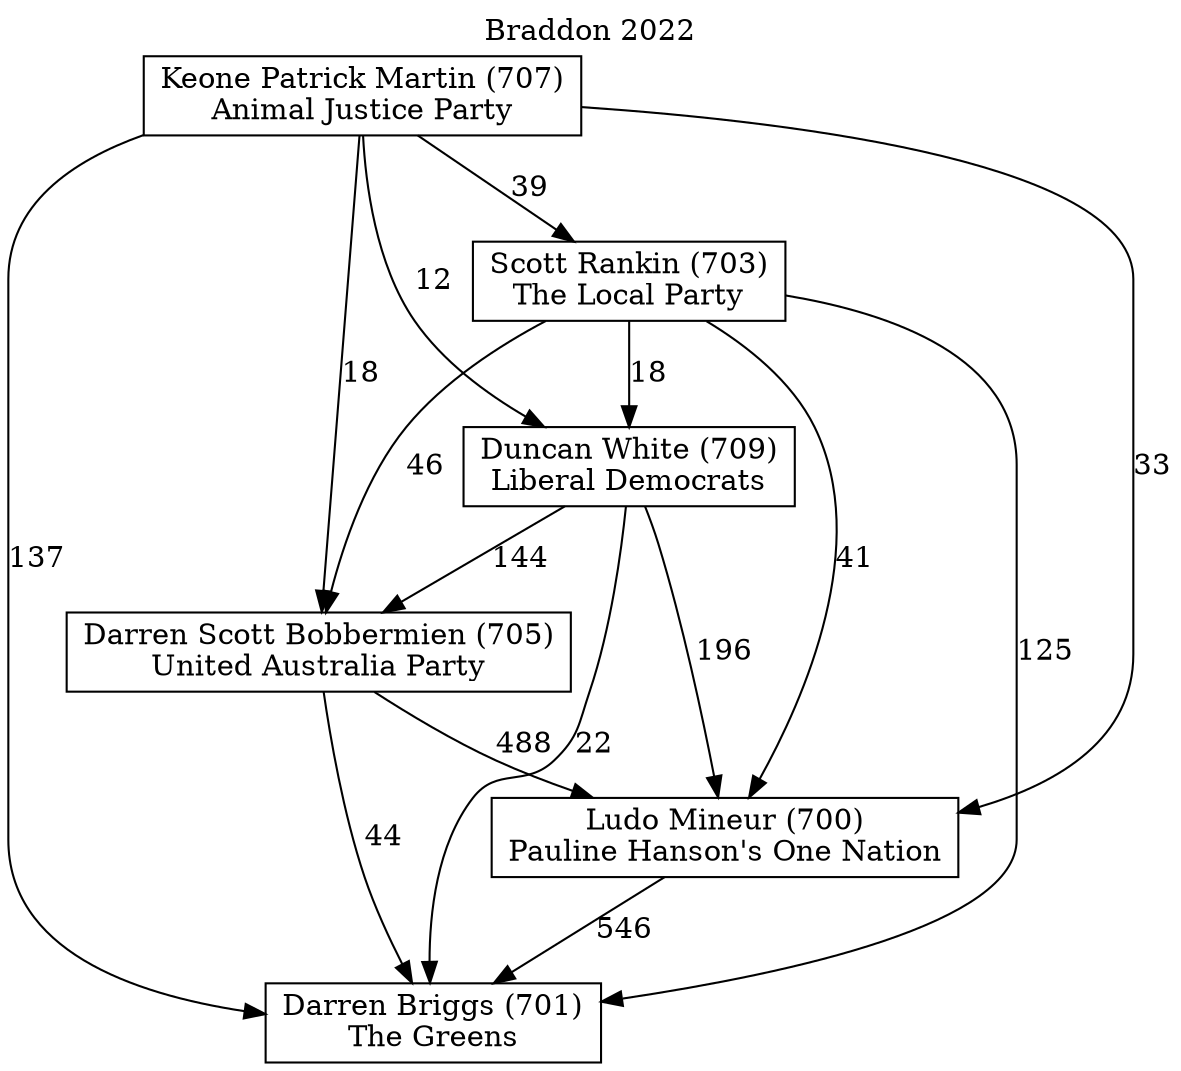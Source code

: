 // House preference flow
digraph "Darren Briggs (701)_Braddon_2022" {
	graph [label="Braddon 2022" labelloc=t mclimit=10]
	node [shape=box]
	"Darren Briggs (701)" [label="Darren Briggs (701)
The Greens"]
	"Darren Scott Bobbermien (705)" [label="Darren Scott Bobbermien (705)
United Australia Party"]
	"Duncan White (709)" [label="Duncan White (709)
Liberal Democrats"]
	"Keone Patrick Martin (707)" [label="Keone Patrick Martin (707)
Animal Justice Party"]
	"Ludo Mineur (700)" [label="Ludo Mineur (700)
Pauline Hanson's One Nation"]
	"Scott Rankin (703)" [label="Scott Rankin (703)
The Local Party"]
	"Darren Scott Bobbermien (705)" -> "Darren Briggs (701)" [label=44]
	"Darren Scott Bobbermien (705)" -> "Ludo Mineur (700)" [label=488]
	"Duncan White (709)" -> "Darren Briggs (701)" [label=22]
	"Duncan White (709)" -> "Darren Scott Bobbermien (705)" [label=144]
	"Duncan White (709)" -> "Ludo Mineur (700)" [label=196]
	"Keone Patrick Martin (707)" -> "Darren Briggs (701)" [label=137]
	"Keone Patrick Martin (707)" -> "Darren Scott Bobbermien (705)" [label=18]
	"Keone Patrick Martin (707)" -> "Duncan White (709)" [label=12]
	"Keone Patrick Martin (707)" -> "Ludo Mineur (700)" [label=33]
	"Keone Patrick Martin (707)" -> "Scott Rankin (703)" [label=39]
	"Ludo Mineur (700)" -> "Darren Briggs (701)" [label=546]
	"Scott Rankin (703)" -> "Darren Briggs (701)" [label=125]
	"Scott Rankin (703)" -> "Darren Scott Bobbermien (705)" [label=46]
	"Scott Rankin (703)" -> "Duncan White (709)" [label=18]
	"Scott Rankin (703)" -> "Ludo Mineur (700)" [label=41]
}
